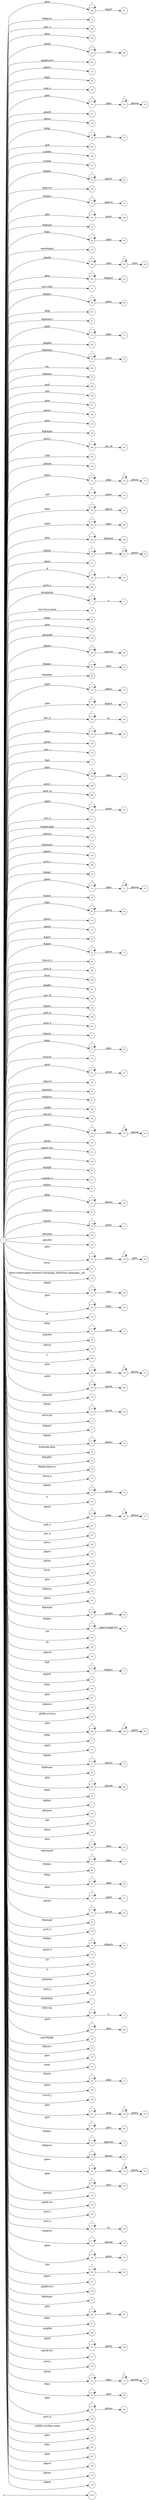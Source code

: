 digraph NFA {
  rankdir=LR;
  node [shape=circle, fontsize=10];
  __start [shape=point, label=""];
  __start -> None;
  230 [label="230"];
  76 [label="76"];
  269 [label="269"];
  256 [label="256"];
  259 [label="259"];
  202 [label="202"];
  123 [label="123"];
  152 [label="152"];
  88 [label="88"];
  275 [label="275"];
  122 [label="122"];
  147 [label="147"];
  185 [label="185"];
  148 [label="148"];
  30 [label="30"];
  112 [label="112"];
  265 [label="265"];
  300 [label="300"];
  317 [label="317"];
  138 [label="138"];
  206 [label="206"];
  236 [label="236"];
  61 [label="61"];
  4 [label="4"];
  144 [label="144"];
  72 [label="72"];
  167 [label="167"];
  59 [label="59"];
  69 [label="69"];
  89 [label="89"];
  209 [label="209"];
  313 [label="313"];
  186 [label="186"];
  64 [label="64"];
  31 [label="31"];
  224 [label="224"];
  311 [label="311"];
  68 [label="68"];
  143 [label="143"];
  97 [label="97"];
  115 [label="115"];
  172 [label="172"];
  188 [label="188"];
  203 [label="203"];
  175 [label="175"];
  50 [label="50"];
  306 [label="306"];
  55 [label="55"];
  179 [label="179"];
  266 [label="266"];
  295 [label="295"];
  251 [label="251"];
  187 [label="187"];
  73 [label="73"];
  107 [label="107"];
  166 [label="166"];
  223 [label="223"];
  56 [label="56"];
  286 [label="286"];
  13 [label="13"];
  293 [label="293"];
  149 [label="149"];
  113 [label="113"];
  134 [label="134"];
  180 [label="180"];
  184 [label="184"];
  228 [label="228"];
  22 [label="22"];
  67 [label="67"];
  151 [label="151"];
  231 [label="231"];
  106 [label="106"];
  264 [label="264"];
  247 [label="247"];
  191 [label="191"];
  5 [label="5"];
  101 [label="101"];
  98 [label="98"];
  146 [label="146"];
  121 [label="121"];
  160 [label="160"];
  190 [label="190"];
  66 [label="66"];
  84 [label="84"];
  174 [label="174"];
  226 [label="226"];
  108 [label="108"];
  139 [label="139"];
  220 [label="220"];
  273 [label="273"];
  7 [label="7"];
  126 [label="126"];
  178 [label="178"];
  111 [label="111"];
  297 [label="297"];
  289 [label="289"];
  290 [label="290"];
  214 [label="214"];
  182 [label="182"];
  271 [label="271"];
  35 [label="35"];
  103 [label="103"];
  54 [label="54"];
  189 [label="189"];
  280 [label="280"];
  80 [label="80"];
  173 [label="173"];
  34 [label="34"];
  110 [label="110"];
  38 [label="38"];
  93 [label="93"];
  75 [label="75"];
  154 [label="154"];
  153 [label="153"];
  250 [label="250"];
  44 [label="44"];
  16 [label="16"];
  258 [label="258"];
  51 [label="51"];
  99 [label="99"];
  263 [label="263"];
  288 [label="288"];
  308 [label="308"];
  201 [label="201"];
  276 [label="276"];
  86 [label="86"];
  127 [label="127"];
  183 [label="183"];
  71 [label="71"];
  268 [label="268"];
  24 [label="24"];
  281 [label="281"];
  41 [label="41"];
  90 [label="90"];
  91 [label="91"];
  238 [label="238"];
  316 [label="316"];
  241 [label="241"];
  210 [label="210"];
  194 [label="194"];
  40 [label="40"];
  81 [label="81"];
  78 [label="78"];
  198 [label="198"];
  104 [label="104"];
  128 [label="128"];
  145 [label="145"];
  219 [label="219"];
  155 [label="155"];
  156 [label="156"];
  82 [label="82"];
  301 [label="301"];
  87 [label="87"];
  249 [label="249"];
  141 [label="141"];
  65 [label="65"];
  12 [label="12"];
  162 [label="162"];
  243 [label="243"];
  158 [label="158"];
  234 [label="234"];
  181 [label="181"];
  307 [label="307"];
  100 [label="100"];
  137 [label="137"];
  232 [label="232"];
  315 [label="315"];
  32 [label="32"];
  19 [label="19"];
  39 [label="39"];
  150 [label="150"];
  53 [label="53"];
  299 [label="299"];
  125 [label="125"];
  208 [label="208"];
  159 [label="159"];
  215 [label="215"];
  2 [label="2"];
  140 [label="140"];
  37 [label="37"];
  233 [label="233"];
  18 [label="18"];
  58 [label="58"];
  83 [label="83"];
  36 [label="36"];
  109 [label="109"];
  235 [label="235"];
  270 [label="270"];
  25 [label="25"];
  168 [label="168"];
  312 [label="312"];
  119 [label="119"];
  267 [label="267"];
  0 [label="0"];
  287 [label="287"];
  272 [label="272"];
  303 [label="303"];
  195 [label="195"];
  212 [label="212"];
  177 [label="177"];
  309 [label="309"];
  221 [label="221"];
  229 [label="229"];
  29 [label="29"];
  45 [label="45"];
  222 [label="222"];
  47 [label="47"];
  74 [label="74"];
  6 [label="6"];
  260 [label="260"];
  26 [label="26"];
  292 [label="292"];
  33 [label="33"];
  105 [label="105"];
  193 [label="193"];
  8 [label="8"];
  43 [label="43"];
  305 [label="305"];
  261 [label="261"];
  192 [label="192"];
  200 [label="200"];
  124 [label="124"];
  248 [label="248"];
  27 [label="27"];
  171 [label="171"];
  14 [label="14"];
  49 [label="49"];
  225 [label="225"];
  242 [label="242"];
  10 [label="10"];
  11 [label="11"];
  164 [label="164"];
  217 [label="217"];
  252 [label="252"];
  240 [label="240"];
  216 [label="216"];
  129 [label="129"];
  52 [label="52"];
  60 [label="60"];
  142 [label="142"];
  28 [label="28"];
  176 [label="176"];
  213 [label="213"];
  132 [label="132"];
  46 [label="46"];
  284 [label="284"];
  21 [label="21"];
  63 [label="63"];
  211 [label="211"];
  274 [label="274"];
  96 [label="96"];
  294 [label="294"];
  291 [label="291"];
  163 [label="163"];
  277 [label="277"];
  1 [label="1"];
  118 [label="118"];
  3 [label="3"];
  120 [label="120"];
  23 [label="23"];
  48 [label="48"];
  205 [label="205"];
  314 [label="314"];
  42 [label="42"];
  255 [label="255"];
  310 [label="310"];
  9 [label="9"];
  20 [label="20"];
  165 [label="165"];
  302 [label="302"];
  117 [label="117"];
  237 [label="237"];
  262 [label="262"];
  70 [label="70"];
  227 [label="227"];
  79 [label="79"];
  131 [label="131"];
  218 [label="218"];
  161 [label="161"];
  199 [label="199"];
  282 [label="282"];
  17 [label="17"];
  278 [label="278"];
  62 [label="62"];
  77 [label="77"];
  169 [label="169"];
  296 [label="296"];
  197 [label="197"];
  204 [label="204"];
  57 [label="57"];
  246 [label="246"];
  94 [label="94"];
  239 [label="239"];
  85 [label="85"];
  298 [label="298"];
  245 [label="245"];
  257 [label="257"];
  157 [label="157"];
  285 [label="285"];
  116 [label="116"];
  95 [label="95"];
  133 [label="133"];
  170 [label="170"];
  135 [label="135"];
  244 [label="244"];
  279 [label="279"];
  283 [label="283"];
  102 [label="102"];
  254 [label="254"];
  92 [label="92"];
  304 [label="304"];
  207 [label="207"];
  196 [label="196"];
  130 [label="130"];
  114 [label="114"];
  253 [label="253"];
  15 [label="15"];
  136 [label="136"];
  { node [shape=doublecircle]; 1 2 4 6 7 9 10 11 13 15 17 19 21 24 26 27 29 31 33 34 35 36 37 38 39 40 41 42 43 44 45 46 48 49 51 53 54 55 56 57 58 59 60 62 64 65 67 69 71 73 75 76 78 80 81 82 83 84 85 86 87 88 90 92 94 96 97 98 99 100 101 102 103 104 105 107 109 112 115 118 121 124 127 130 133 135 136 138 140 142 143 144 145 146 147 148 149 150 151 152 153 154 155 156 157 158 159 160 161 162 163 164 165 166 168 170 171 173 175 177 179 181 183 185 188 189 191 192 193 194 195 196 197 198 199 200 201 202 203 204 206 207 209 211 212 214 216 217 219 220 221 222 223 225 227 229 231 233 236 239 241 243 245 247 250 251 252 253 254 255 256 258 260 261 263 264 265 266 267 268 269 270 271 272 273 274 275 276 277 279 280 281 282 283 284 285 287 288 289 290 291 292 293 294 295 297 298 299 300 301 302 303 304 305 306 307 308 309 310 311 312 313 314 315 316 317 }
  0 -> 1 [label="#GBMPAL"];
  0 -> 2 [label="#SIvCob"];
  0 -> 3 [label="#SIvCob"];
  3 -> 3 [label="*"];
  3 -> 4 [label="a"];
  0 -> 5 [label="#WqQANb"];
  5 -> 5 [label="*"];
  5 -> 6 [label="a"];
  0 -> 7 [label="#gb"];
  0 -> 8 [label="#gb"];
  8 -> 8 [label="*"];
  8 -> 9 [label="#gbprc"];
  0 -> 10 [label="#gbb"];
  0 -> 11 [label="#gbbw"];
  0 -> 12 [label="#gbd4"];
  12 -> 12 [label="*"];
  12 -> 13 [label=".gbmc"];
  0 -> 14 [label="#gbd4"];
  14 -> 14 [label="*"];
  14 -> 15 [label=".gbmcc"];
  0 -> 16 [label="#gbd4"];
  16 -> 16 [label="*"];
  16 -> 17 [label=".gbmh"];
  0 -> 18 [label="#gbd4"];
  18 -> 18 [label="*"];
  18 -> 19 [label=".gbmtc"];
  0 -> 20 [label="#gbd4"];
  20 -> 20 [label="*"];
  20 -> 21 [label=".gbpc"];
  0 -> 22 [label="#gbd4"];
  22 -> 22 [label="*"];
  22 -> 23 [label=".gbpgs"];
  23 -> 23 [label="*"];
  23 -> 24 [label=".gbmtc"];
  0 -> 25 [label="#gbd4"];
  25 -> 25 [label="*"];
  25 -> 26 [label=".gbsbic"];
  0 -> 27 [label="#gbg"];
  0 -> 28 [label="#gbg"];
  28 -> 28 [label="*"];
  28 -> 29 [label=".gbgt"];
  0 -> 30 [label="#gbg"];
  30 -> 30 [label="*"];
  30 -> 31 [label=".gbm"];
  0 -> 32 [label="#gbg"];
  32 -> 32 [label="*"];
  32 -> 33 [label=".gbtcb"];
  0 -> 34 [label="#gbg5"];
  0 -> 35 [label="#gbg6.gbgt"];
  0 -> 36 [label="#gbg6.gbgt-hvr"];
  0 -> 37 [label="#gbgs5"];
  0 -> 38 [label="#gbi4i"];
  0 -> 39 [label="#gbi4id"];
  0 -> 40 [label="#gbi4m1"];
  0 -> 41 [label="#gbi4s"];
  0 -> 42 [label="#gbi4s1"];
  0 -> 43 [label="#gbi4t"];
  0 -> 44 [label="#gbi5"];
  0 -> 45 [label="#gbmm"];
  0 -> 46 [label="#gbmpal"];
  0 -> 47 [label="#gbmpal"];
  47 -> 47 [label="*"];
  47 -> 48 [label=".gbqfbb"];
  0 -> 49 [label="#gbmpas"];
  0 -> 50 [label="#gbmpas"];
  50 -> 50 [label="*"];
  50 -> 51 [label=".gbmt"];
  0 -> 52 [label="#gbmpasb"];
  52 -> 52 [label="*"];
  52 -> 53 [label=".gbps"];
  0 -> 54 [label="#gbmpdv"];
  0 -> 55 [label="#gbmpi"];
  0 -> 56 [label="#gbmpid"];
  0 -> 57 [label="#gbmpiw"];
  0 -> 58 [label="#gbmplp.gbps"];
  0 -> 59 [label="#gbmps"];
  0 -> 60 [label="#gbpm"];
  0 -> 61 [label="#gbpm"];
  61 -> 61 [label="*"];
  61 -> 62 [label=".gbml1"];
  0 -> 63 [label="#gbpm"];
  63 -> 63 [label="*"];
  63 -> 64 [label=".gbpmtc"];
  0 -> 65 [label="#gbpms"];
  0 -> 66 [label="#gbprc"];
  66 -> 66 [label="*"];
  66 -> 67 [label=".gbm"];
  0 -> 68 [label="#gbprc"];
  68 -> 68 [label="*"];
  68 -> 69 [label=".gbmc"];
  0 -> 70 [label="#gbprc"];
  70 -> 70 [label="*"];
  70 -> 71 [label=".gbprcbc"];
  0 -> 72 [label="#gbprc"];
  72 -> 72 [label="*"];
  72 -> 73 [label=".gbprcx"];
  0 -> 74 [label="#gbprc"];
  74 -> 74 [label="*"];
  74 -> 75 [label=".gbprcx.gbgt-hvr"];
  0 -> 76 [label="#gbprca"];
  0 -> 77 [label="#gbprca"];
  77 -> 77 [label="*"];
  77 -> 78 [label=".gbmab"];
  0 -> 79 [label="#gbprca"];
  79 -> 79 [label="*"];
  79 -> 80 [label=".gbmac"];
  0 -> 81 [label="#gbprcs"];
  0 -> 82 [label="#gbqfb"];
  0 -> 83 [label="#gbqfbw"];
  0 -> 84 [label="#gbqfqw"];
  0 -> 85 [label="#gbs"];
  0 -> 86 [label="#gbx3"];
  0 -> 87 [label="#gbx4"];
  0 -> 88 [label="#gbz"];
  0 -> 89 [label="#gbz"];
  89 -> 89 [label="*"];
  89 -> 90 [label=".gbgt"];
  0 -> 91 [label="#gbz"];
  91 -> 91 [label="*"];
  91 -> 92 [label=".gbm"];
  0 -> 93 [label="#gbz"];
  93 -> 93 [label="*"];
  93 -> 94 [label=".gbtcb"];
  0 -> 95 [label="#gbz"];
  95 -> 95 [label="*"];
  95 -> 96 [label=".gbzt"];
  0 -> 97 [label="#gbztms1"];
  0 -> 98 [label="#gog"];
  0 -> 99 [label="#gssb_b"];
  0 -> 100 [label="#gws-output-pages-elements-homepage_additional_languages__als"];
  0 -> 101 [label="-moz-focus-inner"];
  0 -> 102 [label="-webkit-scrollbar-track"];
  0 -> 103 [label=".GBMCC"];
  0 -> 104 [label=".H6sW5"];
  0 -> 105 [label=".ds"];
  0 -> 106 [label=".fl"];
  106 -> 106 [label="*"];
  106 -> 107 [label="a"];
  0 -> 108 [label=".gac_m"];
  108 -> 108 [label="*"];
  108 -> 109 [label="td"];
  0 -> 110 [label=".gbem"];
  110 -> 110 [label="*"];
  110 -> 111 [label=".gbgs"];
  111 -> 111 [label="*"];
  111 -> 112 [label=".gbmab"];
  0 -> 113 [label=".gbem"];
  113 -> 113 [label="*"];
  113 -> 114 [label=".gbgs"];
  114 -> 114 [label="*"];
  114 -> 115 [label=".gbmac"];
  0 -> 116 [label=".gbemi"];
  116 -> 116 [label="*"];
  116 -> 117 [label=".gbgs"];
  117 -> 117 [label="*"];
  117 -> 118 [label=".gbmab"];
  0 -> 119 [label=".gbemi"];
  119 -> 119 [label="*"];
  119 -> 120 [label=".gbgs"];
  120 -> 120 [label="*"];
  120 -> 121 [label=".gbmac"];
  0 -> 122 [label=".gbes"];
  122 -> 122 [label="*"];
  122 -> 123 [label=".gbgs"];
  123 -> 123 [label="*"];
  123 -> 124 [label=".gbmab"];
  0 -> 125 [label=".gbes"];
  125 -> 125 [label="*"];
  125 -> 126 [label=".gbgs"];
  126 -> 126 [label="*"];
  126 -> 127 [label=".gbmac"];
  0 -> 128 [label=".gbesi"];
  128 -> 128 [label="*"];
  128 -> 129 [label=".gbgs"];
  129 -> 129 [label="*"];
  129 -> 130 [label=".gbmab"];
  0 -> 131 [label=".gbesi"];
  131 -> 131 [label="*"];
  131 -> 132 [label=".gbgs"];
  132 -> 132 [label="*"];
  132 -> 133 [label=".gbmac"];
  0 -> 134 [label=".gbf"];
  134 -> 134 [label="*"];
  134 -> 135 [label=".gbmt"];
  0 -> 136 [label=".gbg4a"];
  0 -> 137 [label=".gbg4a"];
  137 -> 137 [label="*"];
  137 -> 138 [label=".gbts"];
  0 -> 139 [label=".gbgs"];
  139 -> 139 [label="*"];
  139 -> 140 [label=".gbmab"];
  0 -> 141 [label=".gbgs"];
  141 -> 141 [label="*"];
  141 -> 142 [label=".gbmac"];
  0 -> 143 [label=".gbgt"];
  0 -> 144 [label=".gbgt-hvr"];
  0 -> 145 [label=".gbi4p"];
  0 -> 146 [label=".gbm"];
  0 -> 147 [label=".gbm0l"];
  0 -> 148 [label=".gbma"];
  0 -> 149 [label=".gbmab"];
  0 -> 150 [label=".gbmac"];
  0 -> 151 [label=".gbmc"];
  0 -> 152 [label=".gbmcc"];
  0 -> 153 [label=".gbmh"];
  0 -> 154 [label=".gbml1"];
  0 -> 155 [label=".gbml1-hvr"];
  0 -> 156 [label=".gbmlb"];
  0 -> 157 [label=".gbmlb-hvr"];
  0 -> 158 [label=".gbmlbw"];
  0 -> 159 [label=".gbmpala"];
  0 -> 160 [label=".gbmpalb"];
  0 -> 161 [label=".gbmpia"];
  0 -> 162 [label=".gbmpiaa"];
  0 -> 163 [label=".gbmpiaw"];
  0 -> 164 [label=".gbmpnw"];
  0 -> 165 [label=".gbmt"];
  0 -> 166 [label=".gbmtc"];
  0 -> 167 [label=".gbn"];
  167 -> 167 [label="*"];
  167 -> 168 [label=".gbmt"];
  0 -> 169 [label=".gbnd"];
  169 -> 169 [label="*"];
  169 -> 170 [label=".gbmt"];
  0 -> 171 [label=".gbp0"];
  0 -> 172 [label=".gbp0"];
  172 -> 172 [label="*"];
  172 -> 173 [label=".gbps"];
  0 -> 174 [label=".gbp0"];
  174 -> 174 [label="*"];
  174 -> 175 [label=".gbps2"];
  0 -> 176 [label=".gbpc"];
  176 -> 176 [label="*"];
  176 -> 177 [label=".gbpd"];
  0 -> 178 [label=".gbpc"];
  178 -> 178 [label="*"];
  178 -> 179 [label=".gbps"];
  0 -> 180 [label=".gbpc"];
  180 -> 180 [label="*"];
  180 -> 181 [label=".gbps2"];
  0 -> 182 [label=".gbpd"];
  182 -> 182 [label="*"];
  182 -> 183 [label=".gbmt"];
  0 -> 184 [label=".gbpd"];
  184 -> 184 [label="*"];
  184 -> 185 [label=".gbps"];
  0 -> 186 [label=".gbpdjs"];
  186 -> 186 [label="*"];
  186 -> 187 [label=".gbto"];
  187 -> 187 [label="*"];
  187 -> 188 [label=".gbm"];
  0 -> 189 [label=".gbpmc"];
  0 -> 190 [label=".gbpmc"];
  190 -> 190 [label="*"];
  190 -> 191 [label=".gbpmtc"];
  0 -> 192 [label=".gbpms2"];
  0 -> 193 [label=".gbprcb"];
  0 -> 194 [label=".gbprcd"];
  0 -> 195 [label=".gbprci"];
  0 -> 196 [label=".gbprct"];
  0 -> 197 [label=".gbps2"];
  0 -> 198 [label=".gbqfb"];
  0 -> 199 [label=".gbqfb-hvr"];
  0 -> 200 [label=".gbqfb-no-focus"];
  0 -> 201 [label=".gbqfba"];
  0 -> 202 [label=".gbqfba-hvr"];
  0 -> 203 [label=".gbqfbb"];
  0 -> 204 [label=".gbqfbb-hvr"];
  0 -> 205 [label=".gbrtl"];
  205 -> 205 [label="*"];
  205 -> 206 [label=".gbm"];
  0 -> 207 [label=".gbsb"];
  0 -> 208 [label=".gbsb"];
  208 -> 208 [label="*"];
  208 -> 209 [label=".gbsbb"];
  0 -> 210 [label=".gbsb"];
  210 -> 210 [label="*"];
  210 -> 211 [label=".gbsbt"];
  0 -> 212 [label=".gbsbic"];
  0 -> 213 [label=".gbsbis"];
  213 -> 213 [label="*"];
  213 -> 214 [label=".gbsbb"];
  0 -> 215 [label=".gbsbis"];
  215 -> 215 [label="*"];
  215 -> 216 [label=".gbsbt"];
  0 -> 217 [label=".gbt"];
  0 -> 218 [label=".gbtb"];
  218 -> 218 [label="*"];
  218 -> 219 [label=".gbts"];
  0 -> 220 [label=".gbtb2"];
  0 -> 221 [label=".gbtc"];
  0 -> 222 [label=".gbtcb"];
  0 -> 223 [label=".gbto"];
  0 -> 224 [label=".gbto"];
  224 -> 224 [label="*"];
  224 -> 225 [label="#gbgs5"];
  0 -> 226 [label=".gbto"];
  226 -> 226 [label="*"];
  226 -> 227 [label="#gbi4i"];
  0 -> 228 [label=".gbto"];
  228 -> 228 [label="*"];
  228 -> 229 [label="#gbi4id"];
  0 -> 230 [label=".gbto"];
  230 -> 230 [label="*"];
  230 -> 231 [label="#gbi5"];
  0 -> 232 [label=".gbto"];
  232 -> 232 [label="*"];
  232 -> 233 [label="#gbs"];
  0 -> 234 [label=".gbto"];
  234 -> 234 [label="*"];
  234 -> 235 [label=".gbg4a"];
  235 -> 235 [label="*"];
  235 -> 236 [label=".gbts"];
  0 -> 237 [label=".gbto"];
  237 -> 237 [label="*"];
  237 -> 238 [label=".gbgt"];
  238 -> 238 [label="*"];
  238 -> 239 [label=".gbtb2"];
  0 -> 240 [label=".gbto"];
  240 -> 240 [label="*"];
  240 -> 241 [label=".gbm"];
  0 -> 242 [label=".gbto"];
  242 -> 242 [label="*"];
  242 -> 243 [label=".gbmab"];
  0 -> 244 [label=".gbto"];
  244 -> 244 [label="*"];
  244 -> 245 [label=".gbmac"];
  0 -> 246 [label=".gbto"];
  246 -> 246 [label="*"];
  246 -> 247 [label=".gbts"];
  0 -> 248 [label=".gbto"];
  248 -> 248 [label="*"];
  248 -> 249 [label=".gbzt"];
  249 -> 249 [label="*"];
  249 -> 250 [label=".gbtb2"];
  0 -> 251 [label=".gbts"];
  0 -> 252 [label=".gbtsa"];
  0 -> 253 [label=".gbxms"];
  0 -> 254 [label=".gbxo"];
  0 -> 255 [label=".gbxv"];
  0 -> 256 [label=".gbxx"];
  0 -> 257 [label=".gbz0l"];
  257 -> 257 [label="*"];
  257 -> 258 [label=".gbtb2"];
  0 -> 259 [label=".gbz0l"];
  259 -> 259 [label="*"];
  259 -> 260 [label=".gbts"];
  0 -> 261 [label=".gbzt"];
  0 -> 262 [label=".gbzt"];
  262 -> 262 [label="*"];
  262 -> 263 [label=".gbts"];
  0 -> 264 [label=".gsdd_a"];
  0 -> 265 [label=".gsfi"];
  0 -> 266 [label=".gsfs"];
  0 -> 267 [label=".gsib_a"];
  0 -> 268 [label=".gsib_b"];
  0 -> 269 [label=".gsls_a"];
  0 -> 270 [label=".gsmq_a"];
  0 -> 271 [label=".gsn_a"];
  0 -> 272 [label=".gsn_b"];
  0 -> 273 [label=".gsn_c"];
  0 -> 274 [label=".gspqs_b"];
  0 -> 275 [label=".gsq_a"];
  0 -> 276 [label=".gss_ifl"];
  0 -> 277 [label=".gssb_a"];
  0 -> 278 [label=".gssb_a"];
  278 -> 278 [label="*"];
  278 -> 279 [label="td"];
  0 -> 280 [label=".gssb_c"];
  0 -> 281 [label=".gssb_e"];
  0 -> 282 [label=".gssb_f"];
  0 -> 283 [label=".gssb_g"];
  0 -> 284 [label=".gssb_h"];
  0 -> 285 [label=".gssb_i"];
  0 -> 286 [label=".gssb_i"];
  286 -> 286 [label="*"];
  286 -> 287 [label=".gss_ifl"];
  0 -> 288 [label=".gssb_k"];
  0 -> 289 [label=".gssb_l"];
  0 -> 290 [label=".gssb_m"];
  0 -> 291 [label=".h"];
  0 -> 292 [label=".lsb"];
  0 -> 293 [label=".lsbb"];
  0 -> 294 [label=".lst"];
  0 -> 295 [label=".sblc"];
  0 -> 296 [label=".sblc"];
  296 -> 296 [label="*"];
  296 -> 297 [label="a"];
  0 -> 298 [label=".z4hgWe"];
  0 -> 299 [label="a"];
  0 -> 300 [label="a.gbiba"];
  0 -> 301 [label="a.gspqs_a"];
  0 -> 302 [label="a.gssb_j"];
  0 -> 303 [label="active"];
  0 -> 304 [label="after"];
  0 -> 305 [label="body"];
  0 -> 306 [label="em"];
  0 -> 307 [label="focus"];
  0 -> 308 [label="form"];
  0 -> 309 [label="hover"];
  0 -> 310 [label="input"];
  0 -> 311 [label="last-child"];
  0 -> 312 [label="p"];
  0 -> 313 [label="span#gbg4"];
  0 -> 314 [label="span#gbg6"];
  0 -> 315 [label="td"];
  0 -> 316 [label="vertical"];
  0 -> 317 [label="visited"];
}
